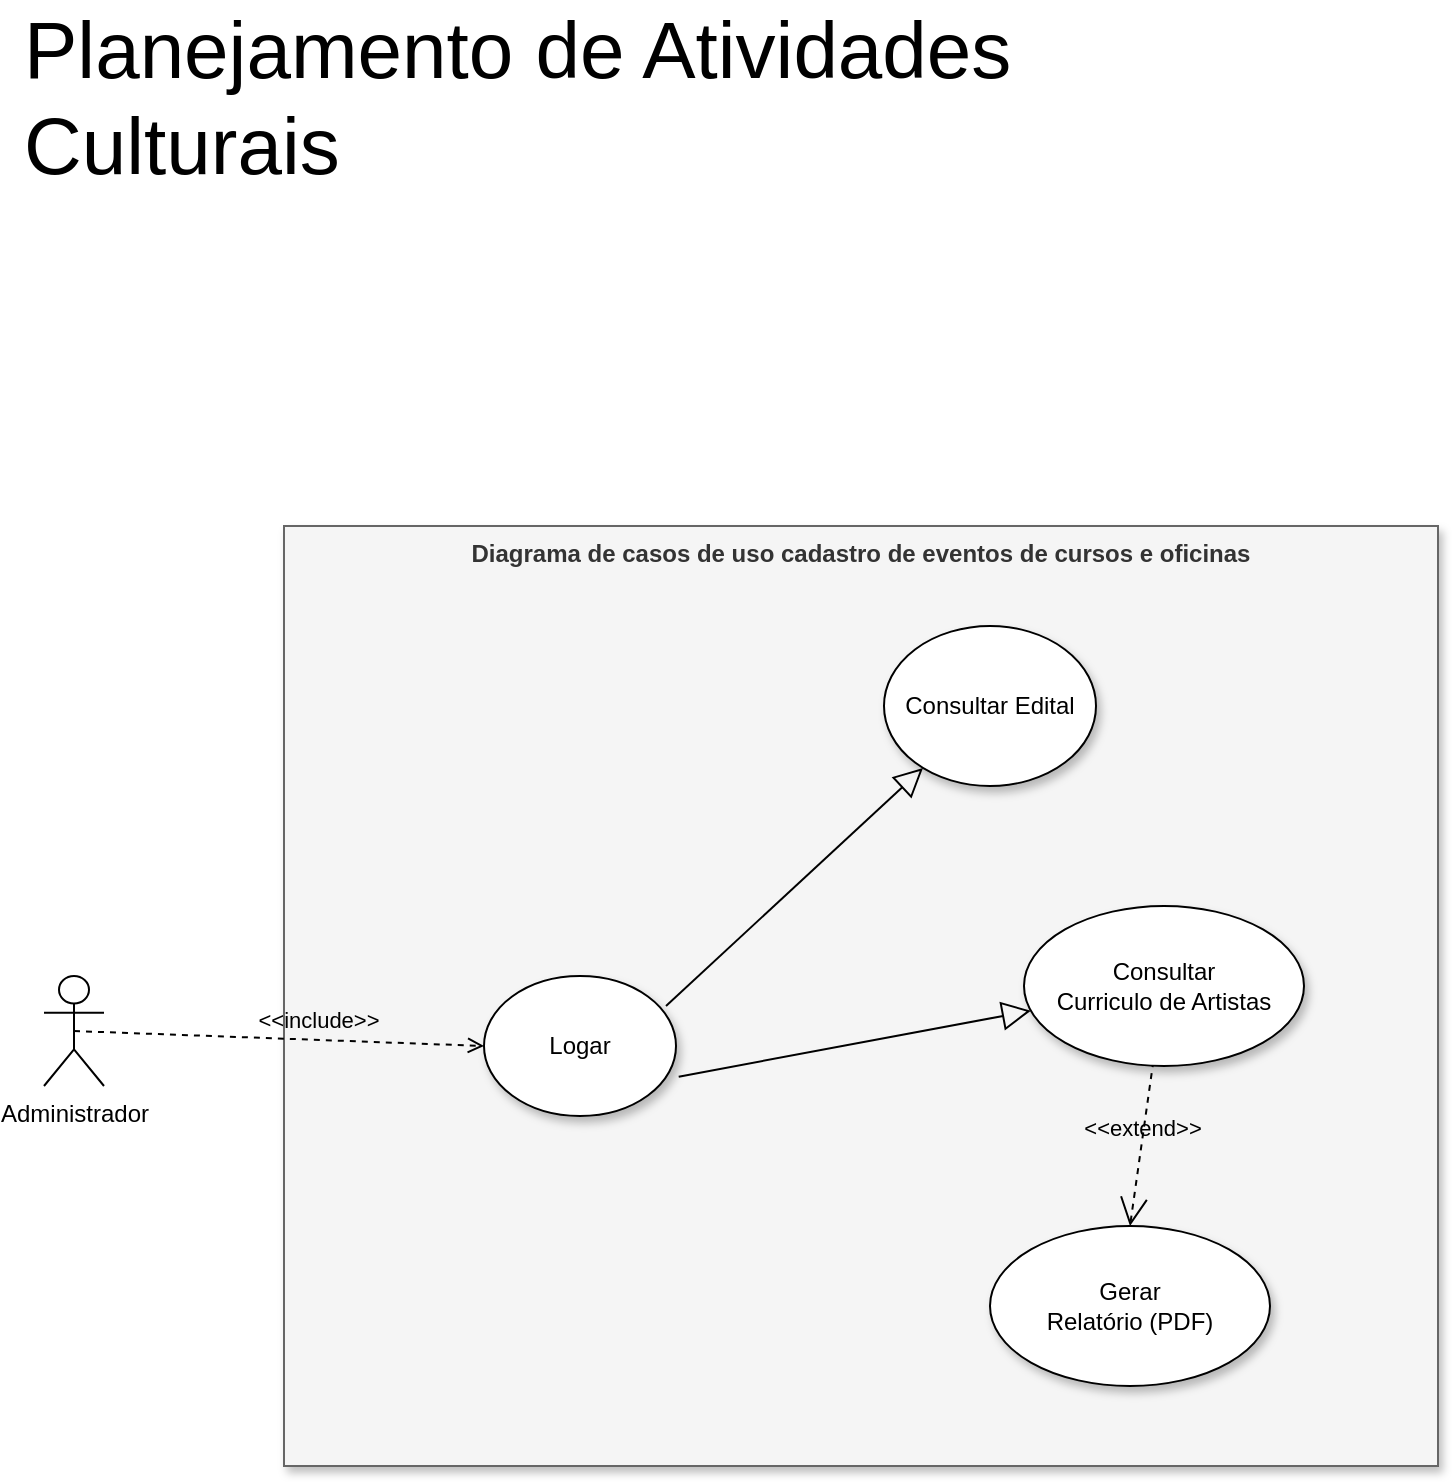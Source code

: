 <mxfile version="21.1.2" type="github">
  <diagram name="Página-1" id="rkHG6nmuOjkpt8-TUzvK">
    <mxGraphModel dx="1034" dy="477" grid="1" gridSize="10" guides="1" tooltips="1" connect="1" arrows="1" fold="1" page="1" pageScale="1" pageWidth="827" pageHeight="1169" math="0" shadow="0">
      <root>
        <mxCell id="0" />
        <mxCell id="1" parent="0" />
        <mxCell id="QimY8xbkl2on-bAjsN7t-3" value="Planejamento de Atividades Culturais" style="text;html=1;strokeColor=none;fillColor=none;align=left;verticalAlign=middle;whiteSpace=wrap;rounded=0;fontSize=40;" parent="1" vertex="1">
          <mxGeometry x="18" y="40" width="560" height="90" as="geometry" />
        </mxCell>
        <mxCell id="GPzcTo9WPQccJl07pG5u-1" value="Diagrama de casos de uso cadastro de eventos de cursos e oficinas" style="shape=rect;html=1;verticalAlign=top;fontStyle=1;whiteSpace=wrap;align=center;fillColor=#f5f5f5;fontColor=#333333;strokeColor=#666666;shadow=1;" parent="1" vertex="1">
          <mxGeometry x="150" y="300" width="577" height="470" as="geometry" />
        </mxCell>
        <mxCell id="GPzcTo9WPQccJl07pG5u-3" value="Administrador" style="shape=umlActor;html=1;verticalLabelPosition=bottom;verticalAlign=top;align=center;" parent="1" vertex="1">
          <mxGeometry x="30" y="525" width="30" height="55" as="geometry" />
        </mxCell>
        <mxCell id="GPzcTo9WPQccJl07pG5u-9" value="Consultar Edital" style="ellipse;whiteSpace=wrap;html=1;shadow=1;" parent="1" vertex="1">
          <mxGeometry x="450" y="350" width="106" height="80" as="geometry" />
        </mxCell>
        <mxCell id="GPzcTo9WPQccJl07pG5u-10" value="" style="edgeStyle=none;html=1;endArrow=block;endFill=0;endSize=12;verticalAlign=bottom;rounded=0;exitX=0.948;exitY=0.214;exitDx=0;exitDy=0;exitPerimeter=0;" parent="1" source="GPzcTo9WPQccJl07pG5u-11" target="GPzcTo9WPQccJl07pG5u-9" edge="1">
          <mxGeometry width="160" relative="1" as="geometry">
            <mxPoint x="160" y="540" as="sourcePoint" />
            <mxPoint x="397" y="570" as="targetPoint" />
          </mxGeometry>
        </mxCell>
        <mxCell id="GPzcTo9WPQccJl07pG5u-11" value="Logar" style="ellipse;whiteSpace=wrap;html=1;shadow=1;" parent="1" vertex="1">
          <mxGeometry x="250" y="525" width="96" height="70" as="geometry" />
        </mxCell>
        <mxCell id="GPzcTo9WPQccJl07pG5u-12" value="&amp;lt;&amp;lt;include&amp;gt;&amp;gt;" style="edgeStyle=none;html=1;endArrow=open;verticalAlign=bottom;dashed=1;labelBackgroundColor=none;rounded=0;exitX=0.5;exitY=0.5;exitDx=0;exitDy=0;exitPerimeter=0;entryX=0;entryY=0.5;entryDx=0;entryDy=0;" parent="1" source="GPzcTo9WPQccJl07pG5u-3" target="GPzcTo9WPQccJl07pG5u-11" edge="1">
          <mxGeometry x="0.191" y="1" width="160" relative="1" as="geometry">
            <mxPoint x="127" y="705" as="sourcePoint" />
            <mxPoint x="287" y="705" as="targetPoint" />
            <mxPoint as="offset" />
          </mxGeometry>
        </mxCell>
        <mxCell id="GPzcTo9WPQccJl07pG5u-20" value="Consultar&lt;br&gt;Curriculo de Artistas" style="ellipse;whiteSpace=wrap;html=1;shadow=1;" parent="1" vertex="1">
          <mxGeometry x="520" y="490" width="140" height="80" as="geometry" />
        </mxCell>
        <mxCell id="hKVO4JGp7cQ2O-aRSpmu-3" value="&amp;lt;&amp;lt;extend&amp;gt;&amp;gt;" style="edgeStyle=none;html=1;startArrow=open;endArrow=none;startSize=12;verticalAlign=bottom;dashed=1;labelBackgroundColor=none;rounded=0;exitX=0.5;exitY=0;exitDx=0;exitDy=0;" parent="1" source="hKVO4JGp7cQ2O-aRSpmu-4" target="GPzcTo9WPQccJl07pG5u-20" edge="1">
          <mxGeometry width="160" relative="1" as="geometry">
            <mxPoint x="530" y="710" as="sourcePoint" />
            <mxPoint x="690" y="710" as="targetPoint" />
          </mxGeometry>
        </mxCell>
        <mxCell id="hKVO4JGp7cQ2O-aRSpmu-4" value="Gerar&lt;br&gt;Relatório (PDF)" style="ellipse;whiteSpace=wrap;html=1;shadow=1;" parent="1" vertex="1">
          <mxGeometry x="503" y="650" width="140" height="80" as="geometry" />
        </mxCell>
        <mxCell id="hKVO4JGp7cQ2O-aRSpmu-6" value="" style="edgeStyle=none;html=1;endArrow=block;endFill=0;endSize=12;verticalAlign=bottom;rounded=0;exitX=1.014;exitY=0.719;exitDx=0;exitDy=0;exitPerimeter=0;" parent="1" source="GPzcTo9WPQccJl07pG5u-11" target="GPzcTo9WPQccJl07pG5u-20" edge="1">
          <mxGeometry width="160" relative="1" as="geometry">
            <mxPoint x="331" y="535" as="sourcePoint" />
            <mxPoint x="475" y="428" as="targetPoint" />
          </mxGeometry>
        </mxCell>
      </root>
    </mxGraphModel>
  </diagram>
</mxfile>
